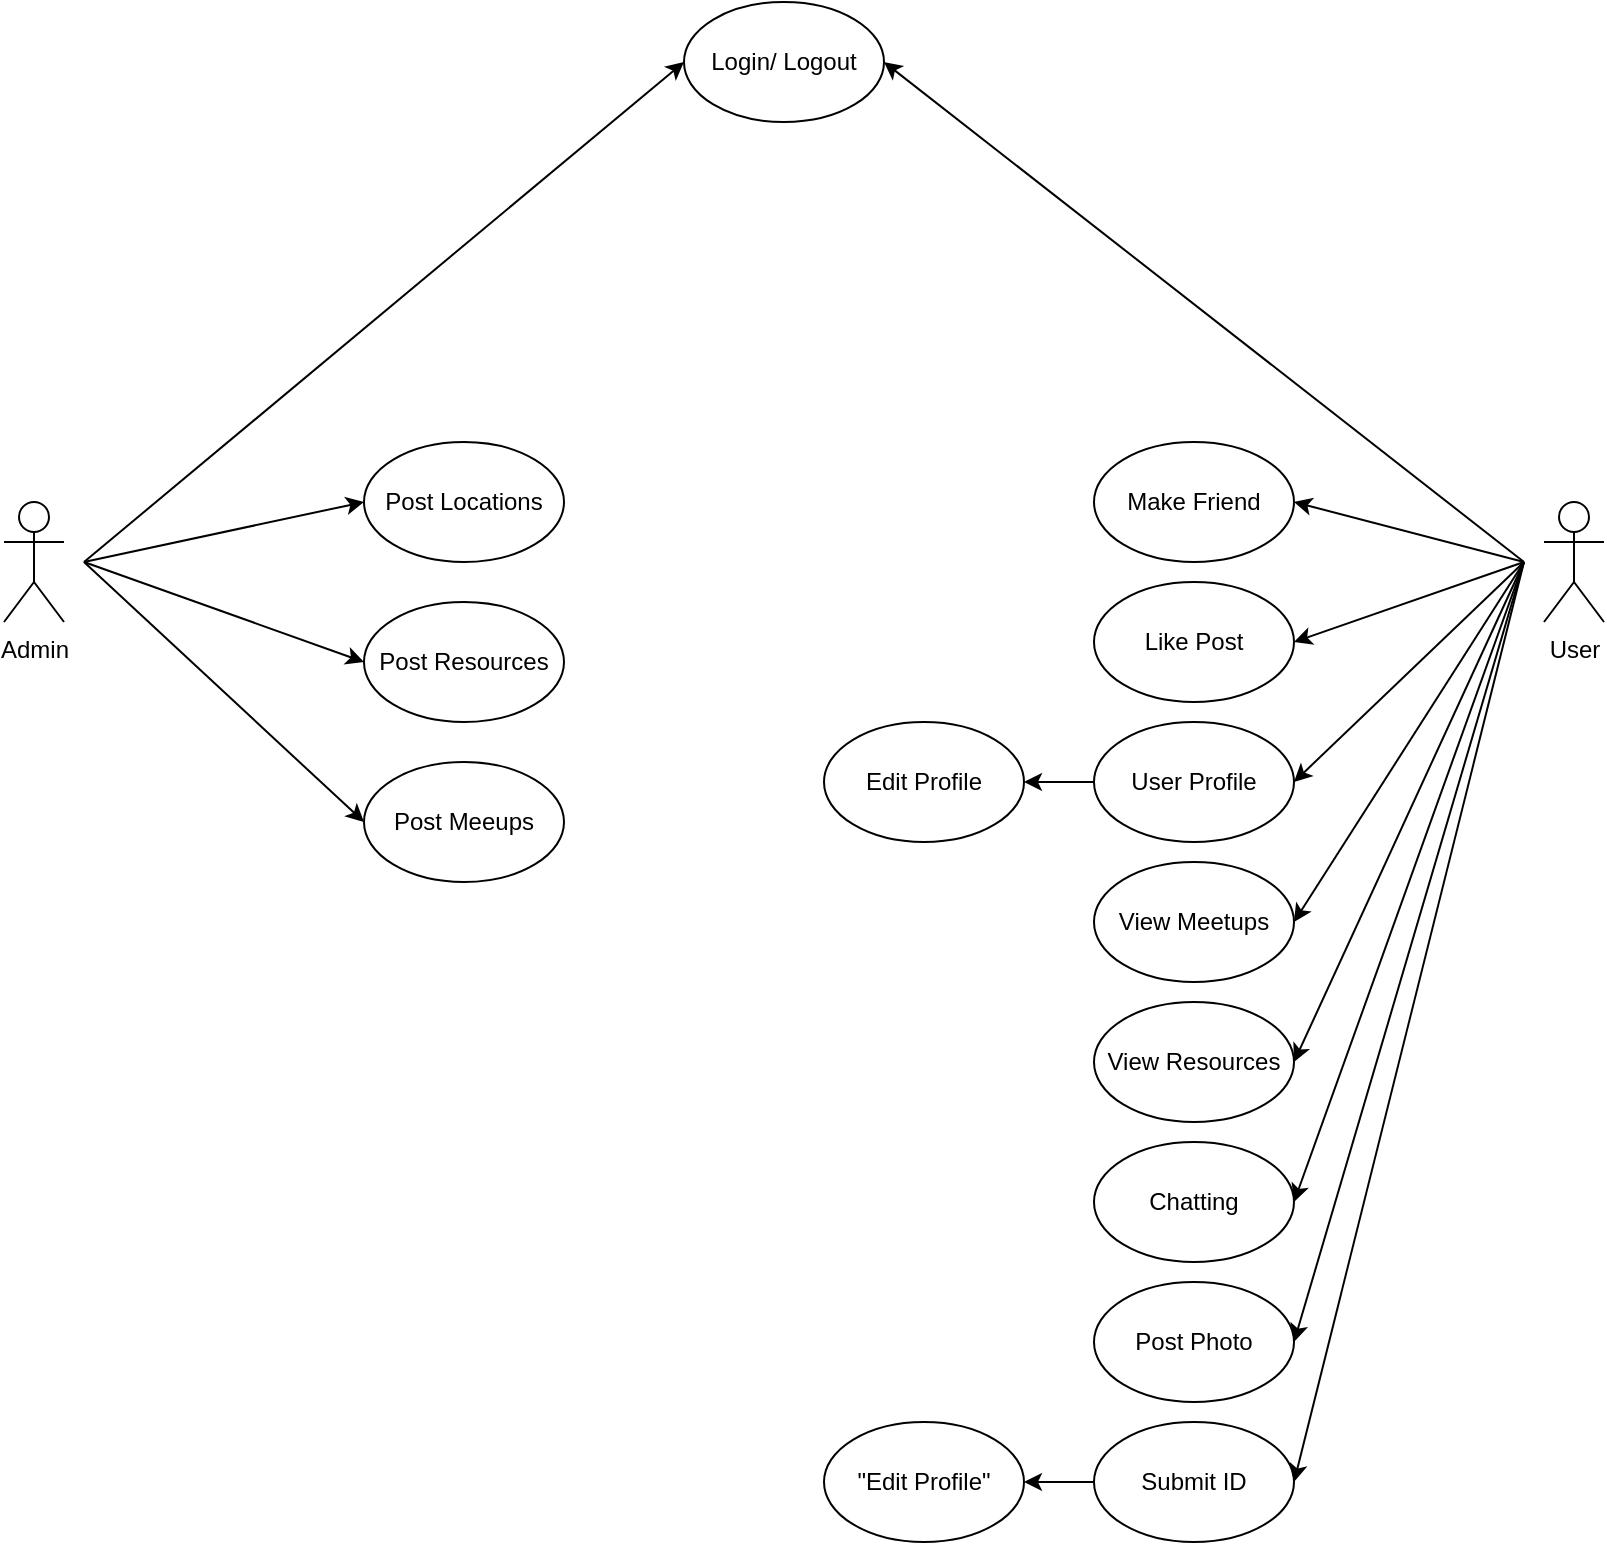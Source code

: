 <mxfile version="20.8.21" type="github" pages="2"><diagram name="Page-1" id="JInn_W7ES7FJ2ACQCaWv"><mxGraphModel dx="952" dy="647" grid="1" gridSize="10" guides="1" tooltips="1" connect="1" arrows="1" fold="1" page="1" pageScale="1" pageWidth="1169" pageHeight="1654" math="0" shadow="0"><root><mxCell id="0"/><mxCell id="1" parent="0"/><mxCell id="T5Qs4yrwt4YLPl0m-ON1-1" value="Login/ Logout" style="ellipse;whiteSpace=wrap;html=1;" parent="1" vertex="1"><mxGeometry x="430" y="50" width="100" height="60" as="geometry"/></mxCell><mxCell id="T5Qs4yrwt4YLPl0m-ON1-2" value="Chatting" style="ellipse;whiteSpace=wrap;html=1;" parent="1" vertex="1"><mxGeometry x="635" y="620" width="100" height="60" as="geometry"/></mxCell><mxCell id="T5Qs4yrwt4YLPl0m-ON1-3" value="View Resources" style="ellipse;whiteSpace=wrap;html=1;" parent="1" vertex="1"><mxGeometry x="635" y="550" width="100" height="60" as="geometry"/></mxCell><mxCell id="T5Qs4yrwt4YLPl0m-ON1-4" value="User Profile" style="ellipse;whiteSpace=wrap;html=1;" parent="1" vertex="1"><mxGeometry x="635" y="410" width="100" height="60" as="geometry"/></mxCell><mxCell id="T5Qs4yrwt4YLPl0m-ON1-5" value="View Meetups" style="ellipse;whiteSpace=wrap;html=1;" parent="1" vertex="1"><mxGeometry x="635" y="480" width="100" height="60" as="geometry"/></mxCell><mxCell id="T5Qs4yrwt4YLPl0m-ON1-6" value="Edit Profile" style="ellipse;whiteSpace=wrap;html=1;" parent="1" vertex="1"><mxGeometry x="500" y="410" width="100" height="60" as="geometry"/></mxCell><mxCell id="T5Qs4yrwt4YLPl0m-ON1-7" value="Like Post" style="ellipse;whiteSpace=wrap;html=1;" parent="1" vertex="1"><mxGeometry x="635" y="340" width="100" height="60" as="geometry"/></mxCell><mxCell id="T5Qs4yrwt4YLPl0m-ON1-8" value="Make Friend" style="ellipse;whiteSpace=wrap;html=1;" parent="1" vertex="1"><mxGeometry x="635" y="270" width="100" height="60" as="geometry"/></mxCell><mxCell id="T5Qs4yrwt4YLPl0m-ON1-9" value="Post Meeups" style="ellipse;whiteSpace=wrap;html=1;" parent="1" vertex="1"><mxGeometry x="270" y="430" width="100" height="60" as="geometry"/></mxCell><mxCell id="T5Qs4yrwt4YLPl0m-ON1-10" value="Post Resources" style="ellipse;whiteSpace=wrap;html=1;" parent="1" vertex="1"><mxGeometry x="270" y="350" width="100" height="60" as="geometry"/></mxCell><mxCell id="T5Qs4yrwt4YLPl0m-ON1-11" value="Post Locations" style="ellipse;whiteSpace=wrap;html=1;" parent="1" vertex="1"><mxGeometry x="270" y="270" width="100" height="60" as="geometry"/></mxCell><mxCell id="T5Qs4yrwt4YLPl0m-ON1-12" value="Admin" style="shape=umlActor;verticalLabelPosition=bottom;verticalAlign=top;html=1;outlineConnect=0;" parent="1" vertex="1"><mxGeometry x="90" y="300" width="30" height="60" as="geometry"/></mxCell><mxCell id="T5Qs4yrwt4YLPl0m-ON1-14" value="" style="endArrow=classic;html=1;rounded=0;entryX=0;entryY=0.5;entryDx=0;entryDy=0;" parent="1" target="T5Qs4yrwt4YLPl0m-ON1-11" edge="1"><mxGeometry width="50" height="50" relative="1" as="geometry"><mxPoint x="130" y="330" as="sourcePoint"/><mxPoint x="200" y="250" as="targetPoint"/></mxGeometry></mxCell><mxCell id="T5Qs4yrwt4YLPl0m-ON1-15" value="" style="endArrow=classic;html=1;rounded=0;entryX=0;entryY=0.5;entryDx=0;entryDy=0;" parent="1" target="T5Qs4yrwt4YLPl0m-ON1-10" edge="1"><mxGeometry width="50" height="50" relative="1" as="geometry"><mxPoint x="130" y="330" as="sourcePoint"/><mxPoint x="250" y="330" as="targetPoint"/><Array as="points"/></mxGeometry></mxCell><mxCell id="T5Qs4yrwt4YLPl0m-ON1-17" value="" style="endArrow=classic;html=1;rounded=0;entryX=0;entryY=0.5;entryDx=0;entryDy=0;" parent="1" target="T5Qs4yrwt4YLPl0m-ON1-9" edge="1"><mxGeometry width="50" height="50" relative="1" as="geometry"><mxPoint x="130" y="330" as="sourcePoint"/><mxPoint x="200" y="410" as="targetPoint"/><Array as="points"/></mxGeometry></mxCell><mxCell id="T5Qs4yrwt4YLPl0m-ON1-19" value="" style="endArrow=classic;html=1;rounded=0;entryX=0;entryY=0.5;entryDx=0;entryDy=0;" parent="1" target="T5Qs4yrwt4YLPl0m-ON1-1" edge="1"><mxGeometry width="50" height="50" relative="1" as="geometry"><mxPoint x="130" y="330" as="sourcePoint"/><mxPoint x="530" y="80" as="targetPoint"/></mxGeometry></mxCell><mxCell id="T5Qs4yrwt4YLPl0m-ON1-20" value="User" style="shape=umlActor;verticalLabelPosition=bottom;verticalAlign=top;html=1;outlineConnect=0;" parent="1" vertex="1"><mxGeometry x="860" y="300" width="30" height="60" as="geometry"/></mxCell><mxCell id="dshidw0Um6GkCWeKxReW-1" value="" style="endArrow=classic;html=1;rounded=0;entryX=1;entryY=0.5;entryDx=0;entryDy=0;" parent="1" target="T5Qs4yrwt4YLPl0m-ON1-1" edge="1"><mxGeometry width="50" height="50" relative="1" as="geometry"><mxPoint x="850" y="330" as="sourcePoint"/><mxPoint x="610" y="220" as="targetPoint"/></mxGeometry></mxCell><mxCell id="dshidw0Um6GkCWeKxReW-2" value="" style="endArrow=classic;html=1;rounded=0;entryX=1;entryY=0.5;entryDx=0;entryDy=0;" parent="1" target="T5Qs4yrwt4YLPl0m-ON1-8" edge="1"><mxGeometry width="50" height="50" relative="1" as="geometry"><mxPoint x="850" y="330" as="sourcePoint"/><mxPoint x="820" y="380" as="targetPoint"/></mxGeometry></mxCell><mxCell id="dshidw0Um6GkCWeKxReW-3" value="" style="endArrow=classic;html=1;rounded=0;entryX=1;entryY=0.5;entryDx=0;entryDy=0;" parent="1" target="T5Qs4yrwt4YLPl0m-ON1-7" edge="1"><mxGeometry width="50" height="50" relative="1" as="geometry"><mxPoint x="850" y="330" as="sourcePoint"/><mxPoint x="430" y="320" as="targetPoint"/></mxGeometry></mxCell><mxCell id="dshidw0Um6GkCWeKxReW-5" value="" style="endArrow=classic;html=1;rounded=0;entryX=1;entryY=0.5;entryDx=0;entryDy=0;" parent="1" target="T5Qs4yrwt4YLPl0m-ON1-4" edge="1"><mxGeometry width="50" height="50" relative="1" as="geometry"><mxPoint x="850" y="330" as="sourcePoint"/><mxPoint x="750" y="520" as="targetPoint"/></mxGeometry></mxCell><mxCell id="dshidw0Um6GkCWeKxReW-6" value="" style="endArrow=classic;html=1;rounded=0;exitX=0;exitY=0.5;exitDx=0;exitDy=0;entryX=1;entryY=0.5;entryDx=0;entryDy=0;" parent="1" source="T5Qs4yrwt4YLPl0m-ON1-4" target="T5Qs4yrwt4YLPl0m-ON1-6" edge="1"><mxGeometry width="50" height="50" relative="1" as="geometry"><mxPoint x="500" y="520" as="sourcePoint"/><mxPoint x="550" y="470" as="targetPoint"/></mxGeometry></mxCell><mxCell id="dshidw0Um6GkCWeKxReW-9" value="" style="endArrow=classic;html=1;rounded=0;entryX=1;entryY=0.5;entryDx=0;entryDy=0;" parent="1" target="T5Qs4yrwt4YLPl0m-ON1-5" edge="1"><mxGeometry width="50" height="50" relative="1" as="geometry"><mxPoint x="850" y="330" as="sourcePoint"/><mxPoint x="510" y="320" as="targetPoint"/></mxGeometry></mxCell><mxCell id="dshidw0Um6GkCWeKxReW-10" value="" style="endArrow=classic;html=1;rounded=0;entryX=1;entryY=0.5;entryDx=0;entryDy=0;" parent="1" target="T5Qs4yrwt4YLPl0m-ON1-3" edge="1"><mxGeometry width="50" height="50" relative="1" as="geometry"><mxPoint x="850" y="330" as="sourcePoint"/><mxPoint x="510" y="320" as="targetPoint"/></mxGeometry></mxCell><mxCell id="dshidw0Um6GkCWeKxReW-11" value="" style="endArrow=classic;html=1;rounded=0;entryX=1;entryY=0.5;entryDx=0;entryDy=0;" parent="1" target="T5Qs4yrwt4YLPl0m-ON1-2" edge="1"><mxGeometry width="50" height="50" relative="1" as="geometry"><mxPoint x="850" y="330" as="sourcePoint"/><mxPoint x="510" y="520" as="targetPoint"/></mxGeometry></mxCell><mxCell id="dshidw0Um6GkCWeKxReW-12" value="Post Photo" style="ellipse;whiteSpace=wrap;html=1;" parent="1" vertex="1"><mxGeometry x="635" y="690" width="100" height="60" as="geometry"/></mxCell><mxCell id="dshidw0Um6GkCWeKxReW-13" value="" style="endArrow=classic;html=1;rounded=0;entryX=1;entryY=0.5;entryDx=0;entryDy=0;" parent="1" target="dshidw0Um6GkCWeKxReW-12" edge="1"><mxGeometry width="50" height="50" relative="1" as="geometry"><mxPoint x="850" y="330" as="sourcePoint"/><mxPoint x="510" y="400" as="targetPoint"/></mxGeometry></mxCell><mxCell id="dshidw0Um6GkCWeKxReW-14" value="Submit ID" style="ellipse;whiteSpace=wrap;html=1;" parent="1" vertex="1"><mxGeometry x="635" y="760" width="100" height="60" as="geometry"/></mxCell><mxCell id="dshidw0Um6GkCWeKxReW-15" value="&quot;Edit Profile&quot;" style="ellipse;whiteSpace=wrap;html=1;" parent="1" vertex="1"><mxGeometry x="500" y="760" width="100" height="60" as="geometry"/></mxCell><mxCell id="dshidw0Um6GkCWeKxReW-19" value="" style="endArrow=classic;html=1;rounded=0;entryX=1;entryY=0.5;entryDx=0;entryDy=0;exitX=0;exitY=0.5;exitDx=0;exitDy=0;" parent="1" source="dshidw0Um6GkCWeKxReW-14" target="dshidw0Um6GkCWeKxReW-15" edge="1"><mxGeometry width="50" height="50" relative="1" as="geometry"><mxPoint x="470" y="820" as="sourcePoint"/><mxPoint x="520" y="770" as="targetPoint"/></mxGeometry></mxCell><mxCell id="dshidw0Um6GkCWeKxReW-22" value="" style="endArrow=classic;html=1;rounded=0;entryX=1;entryY=0.5;entryDx=0;entryDy=0;" parent="1" target="dshidw0Um6GkCWeKxReW-14" edge="1"><mxGeometry width="50" height="50" relative="1" as="geometry"><mxPoint x="850" y="330" as="sourcePoint"/><mxPoint x="520" y="530" as="targetPoint"/></mxGeometry></mxCell></root></mxGraphModel></diagram><diagram id="486r5SPTRjChqbvw_bas" name="Page-2"><mxGraphModel dx="952" dy="647" grid="1" gridSize="10" guides="1" tooltips="1" connect="1" arrows="1" fold="1" page="1" pageScale="1" pageWidth="827" pageHeight="1169" math="0" shadow="0"><root><mxCell id="0"/><mxCell id="1" parent="0"/></root></mxGraphModel></diagram></mxfile>